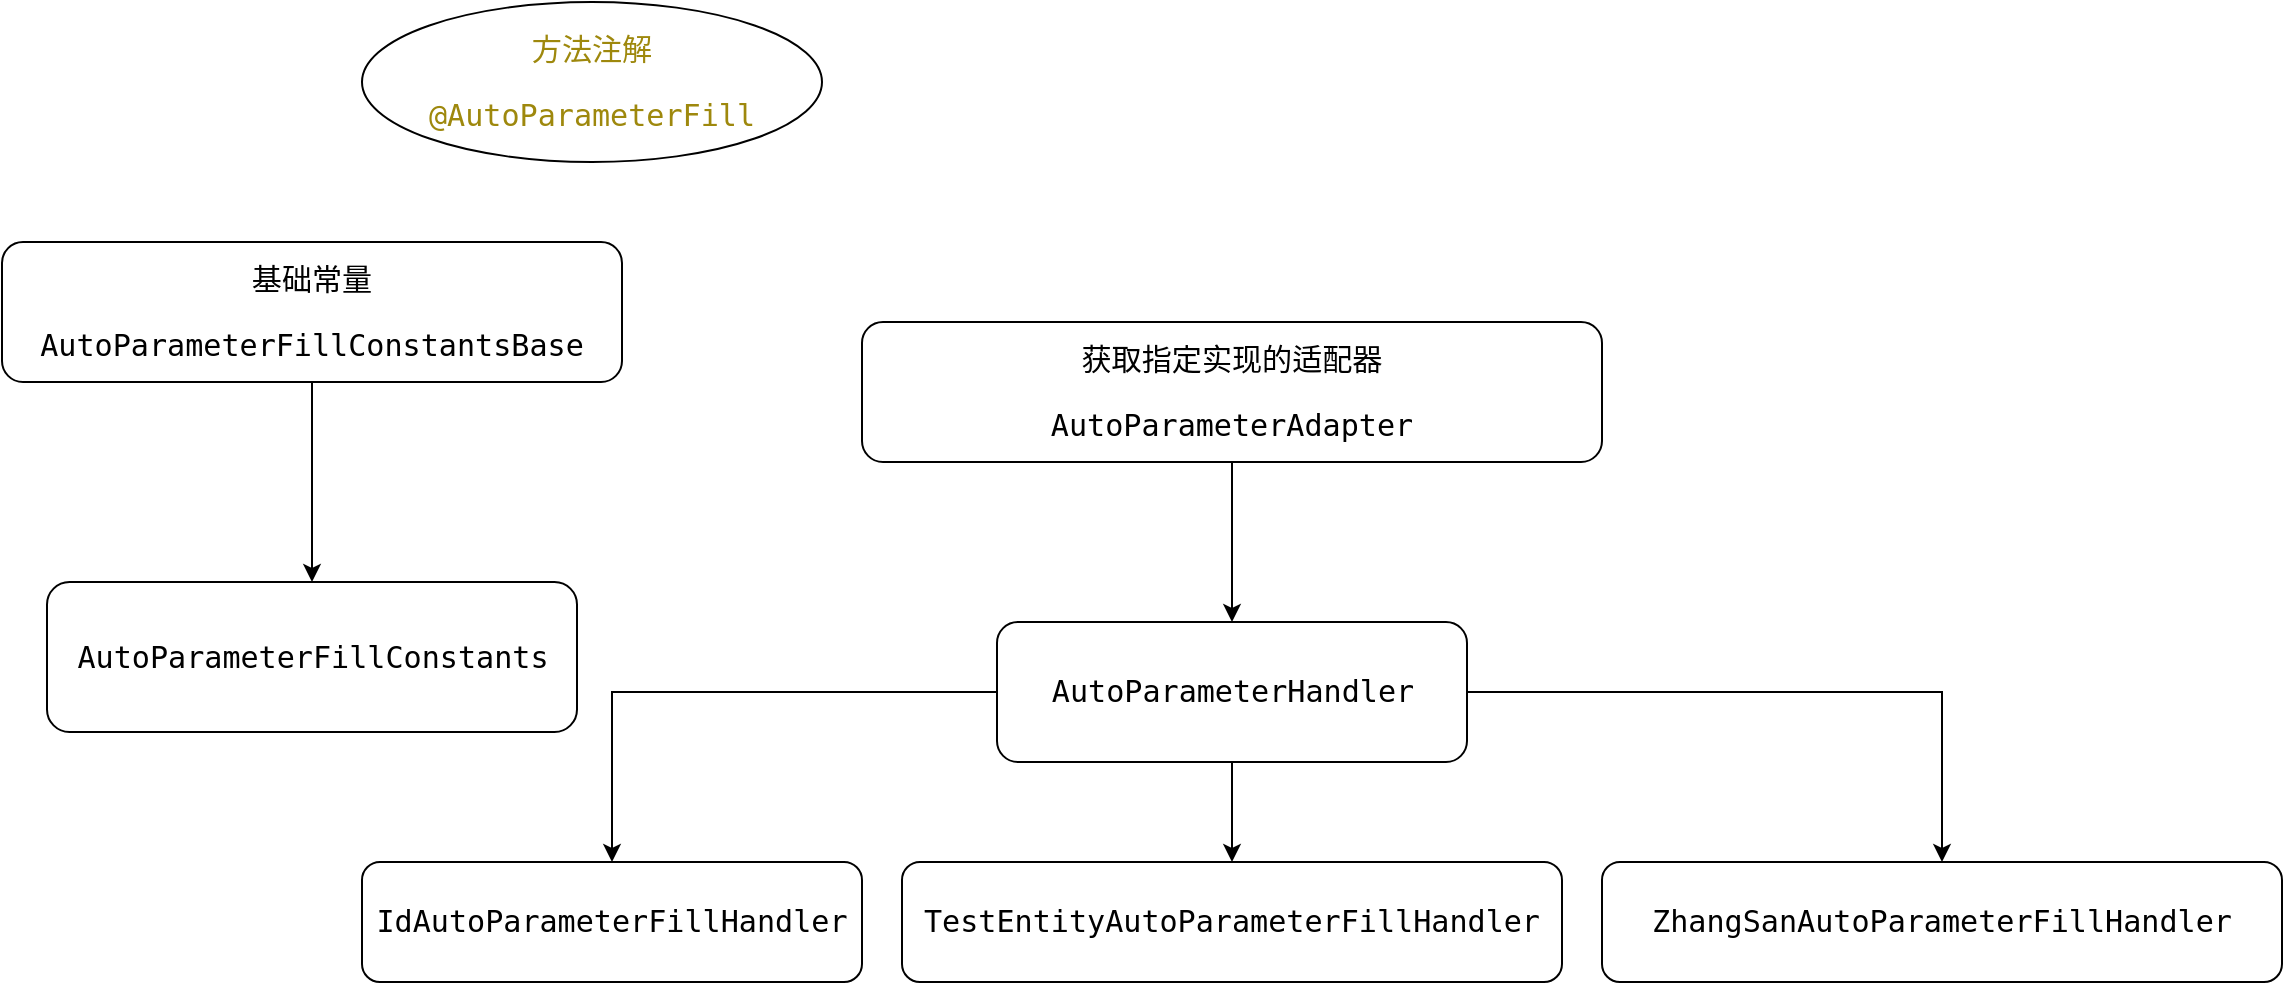 <mxfile version="20.8.1" type="github">
  <diagram id="b5nxFVqNJ2vCoanLqaaE" name="第 1 页">
    <mxGraphModel dx="2069" dy="1965" grid="1" gridSize="10" guides="1" tooltips="1" connect="1" arrows="1" fold="1" page="1" pageScale="1" pageWidth="827" pageHeight="1169" math="0" shadow="0">
      <root>
        <mxCell id="0" />
        <mxCell id="1" parent="0" />
        <mxCell id="rlpzul18uXHuR1lMsPv8-3" value="" style="edgeStyle=orthogonalEdgeStyle;rounded=0;orthogonalLoop=1;jettySize=auto;html=1;" edge="1" parent="1" source="rlpzul18uXHuR1lMsPv8-1" target="rlpzul18uXHuR1lMsPv8-2">
          <mxGeometry relative="1" as="geometry" />
        </mxCell>
        <mxCell id="rlpzul18uXHuR1lMsPv8-1" value="&lt;pre style=&quot;background-color: rgb(255, 255, 255); font-family: &amp;quot;JetBrains Mono&amp;quot;, monospace; font-size: 11.3pt;&quot;&gt;基础常量&lt;/pre&gt;&lt;pre style=&quot;background-color:#ffffff;color:#080808;font-family:&#39;JetBrains Mono&#39;,monospace;font-size:11.3pt;&quot;&gt;&lt;span style=&quot;color:#000000;&quot;&gt;AutoParameterFillConstantsBase&lt;/span&gt;&lt;/pre&gt;" style="rounded=1;whiteSpace=wrap;html=1;" vertex="1" parent="1">
          <mxGeometry x="-30" width="310" height="70" as="geometry" />
        </mxCell>
        <mxCell id="rlpzul18uXHuR1lMsPv8-2" value="&lt;pre style=&quot;background-color:#ffffff;color:#080808;font-family:&#39;JetBrains Mono&#39;,monospace;font-size:11.3pt;&quot;&gt;&lt;span style=&quot;color:#000000;&quot;&gt;AutoParameterFillConstants&lt;/span&gt;&lt;/pre&gt;" style="whiteSpace=wrap;html=1;rounded=1;" vertex="1" parent="1">
          <mxGeometry x="-7.5" y="170" width="265" height="75" as="geometry" />
        </mxCell>
        <mxCell id="rlpzul18uXHuR1lMsPv8-6" value="" style="edgeStyle=orthogonalEdgeStyle;rounded=0;orthogonalLoop=1;jettySize=auto;html=1;" edge="1" parent="1" source="rlpzul18uXHuR1lMsPv8-4" target="rlpzul18uXHuR1lMsPv8-5">
          <mxGeometry relative="1" as="geometry" />
        </mxCell>
        <mxCell id="rlpzul18uXHuR1lMsPv8-4" value="&lt;pre style=&quot;background-color:#ffffff;color:#080808;font-family:&#39;JetBrains Mono&#39;,monospace;font-size:11.3pt;&quot;&gt;&lt;span style=&quot;color:#000000;&quot;&gt;获取指定实现的适配器&lt;/span&gt;&lt;/pre&gt;&lt;pre style=&quot;background-color:#ffffff;color:#080808;font-family:&#39;JetBrains Mono&#39;,monospace;font-size:11.3pt;&quot;&gt;&lt;span style=&quot;color:#000000;&quot;&gt;AutoParameterAdapter&lt;/span&gt;&lt;/pre&gt;" style="rounded=1;whiteSpace=wrap;html=1;" vertex="1" parent="1">
          <mxGeometry x="400" y="40" width="370" height="70" as="geometry" />
        </mxCell>
        <mxCell id="rlpzul18uXHuR1lMsPv8-8" style="edgeStyle=orthogonalEdgeStyle;rounded=0;orthogonalLoop=1;jettySize=auto;html=1;" edge="1" parent="1" source="rlpzul18uXHuR1lMsPv8-5" target="rlpzul18uXHuR1lMsPv8-7">
          <mxGeometry relative="1" as="geometry" />
        </mxCell>
        <mxCell id="rlpzul18uXHuR1lMsPv8-10" value="" style="edgeStyle=orthogonalEdgeStyle;rounded=0;orthogonalLoop=1;jettySize=auto;html=1;" edge="1" parent="1" source="rlpzul18uXHuR1lMsPv8-5" target="rlpzul18uXHuR1lMsPv8-9">
          <mxGeometry relative="1" as="geometry" />
        </mxCell>
        <mxCell id="rlpzul18uXHuR1lMsPv8-12" style="edgeStyle=orthogonalEdgeStyle;rounded=0;orthogonalLoop=1;jettySize=auto;html=1;entryX=0.5;entryY=0;entryDx=0;entryDy=0;" edge="1" parent="1" source="rlpzul18uXHuR1lMsPv8-5" target="rlpzul18uXHuR1lMsPv8-11">
          <mxGeometry relative="1" as="geometry" />
        </mxCell>
        <mxCell id="rlpzul18uXHuR1lMsPv8-5" value="&lt;pre style=&quot;background-color:#ffffff;color:#080808;font-family:&#39;JetBrains Mono&#39;,monospace;font-size:11.3pt;&quot;&gt;&lt;span style=&quot;color:#000000;&quot;&gt;AutoParameterHandler&lt;/span&gt;&lt;/pre&gt;" style="rounded=1;whiteSpace=wrap;html=1;" vertex="1" parent="1">
          <mxGeometry x="467.5" y="190" width="235" height="70" as="geometry" />
        </mxCell>
        <mxCell id="rlpzul18uXHuR1lMsPv8-7" value="&lt;pre style=&quot;background-color:#ffffff;color:#080808;font-family:&#39;JetBrains Mono&#39;,monospace;font-size:11.3pt;&quot;&gt;&lt;span style=&quot;color:#000000;&quot;&gt;IdAutoParameterFillHandler&lt;/span&gt;&lt;/pre&gt;" style="whiteSpace=wrap;html=1;rounded=1;" vertex="1" parent="1">
          <mxGeometry x="150" y="310" width="250" height="60" as="geometry" />
        </mxCell>
        <mxCell id="rlpzul18uXHuR1lMsPv8-9" value="&lt;pre style=&quot;background-color:#ffffff;color:#080808;font-family:&#39;JetBrains Mono&#39;,monospace;font-size:11.3pt;&quot;&gt;&lt;span style=&quot;color:#000000;&quot;&gt;TestEntityAutoParameterFillHandler&lt;/span&gt;&lt;/pre&gt;" style="whiteSpace=wrap;html=1;rounded=1;" vertex="1" parent="1">
          <mxGeometry x="420" y="310" width="330" height="60" as="geometry" />
        </mxCell>
        <mxCell id="rlpzul18uXHuR1lMsPv8-11" value="&lt;pre style=&quot;background-color:#ffffff;color:#080808;font-family:&#39;JetBrains Mono&#39;,monospace;font-size:11.3pt;&quot;&gt;&lt;span style=&quot;color:#000000;&quot;&gt;ZhangSanAutoParameterFillHandler&lt;/span&gt;&lt;/pre&gt;" style="whiteSpace=wrap;html=1;rounded=1;" vertex="1" parent="1">
          <mxGeometry x="770" y="310" width="340" height="60" as="geometry" />
        </mxCell>
        <mxCell id="rlpzul18uXHuR1lMsPv8-13" value="&lt;pre style=&quot;background-color: rgb(255, 255, 255); font-family: &amp;quot;JetBrains Mono&amp;quot;, monospace; font-size: 11.3pt;&quot;&gt;&lt;font color=&quot;#9e880d&quot;&gt;方法注解&lt;/font&gt;&lt;/pre&gt;&lt;pre style=&quot;background-color:#ffffff;color:#080808;font-family:&#39;JetBrains Mono&#39;,monospace;font-size:11.3pt;&quot;&gt;&lt;span style=&quot;color:#9e880d;&quot;&gt;@AutoParameterFill&lt;/span&gt;&lt;/pre&gt;" style="ellipse;whiteSpace=wrap;html=1;" vertex="1" parent="1">
          <mxGeometry x="150" y="-120" width="230" height="80" as="geometry" />
        </mxCell>
      </root>
    </mxGraphModel>
  </diagram>
</mxfile>
